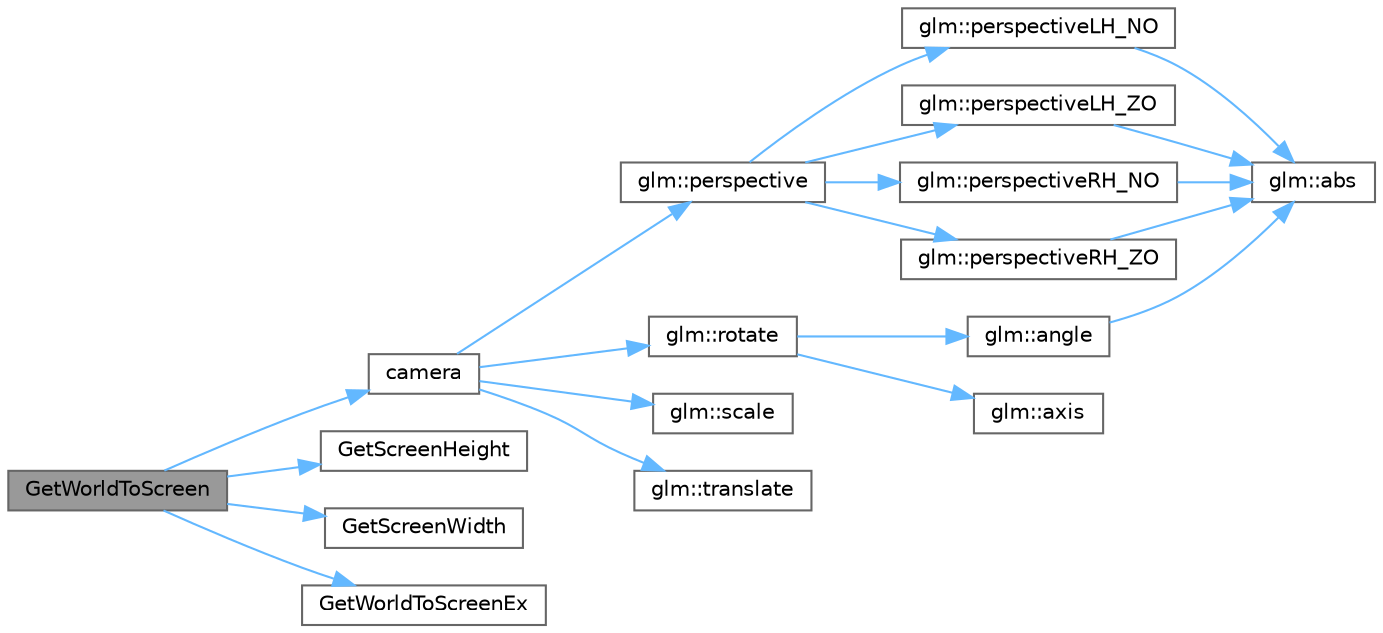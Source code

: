 digraph "GetWorldToScreen"
{
 // LATEX_PDF_SIZE
  bgcolor="transparent";
  edge [fontname=Helvetica,fontsize=10,labelfontname=Helvetica,labelfontsize=10];
  node [fontname=Helvetica,fontsize=10,shape=box,height=0.2,width=0.4];
  rankdir="LR";
  Node1 [id="Node000001",label="GetWorldToScreen",height=0.2,width=0.4,color="gray40", fillcolor="grey60", style="filled", fontcolor="black",tooltip=" "];
  Node1 -> Node2 [id="edge39_Node000001_Node000002",color="steelblue1",style="solid",tooltip=" "];
  Node2 [id="Node000002",label="camera",height=0.2,width=0.4,color="grey40", fillcolor="white", style="filled",URL="$_classes_2lib_2glm_2test_2cmake_2test__find__glm_8cpp.html#a8f389d10179adf56cc907127d615c000",tooltip=" "];
  Node2 -> Node3 [id="edge40_Node000002_Node000003",color="steelblue1",style="solid",tooltip=" "];
  Node3 [id="Node000003",label="glm::perspective",height=0.2,width=0.4,color="grey40", fillcolor="white", style="filled",URL="$group__ext__matrix__clip__space.html#ga9e13be491fd69a438c8fda440cf0156e",tooltip=" "];
  Node3 -> Node4 [id="edge41_Node000003_Node000004",color="steelblue1",style="solid",tooltip=" "];
  Node4 [id="Node000004",label="glm::perspectiveLH_NO",height=0.2,width=0.4,color="grey40", fillcolor="white", style="filled",URL="$group__ext__matrix__clip__space.html#gaaf666c22f31e443004f2192706ef4fdc",tooltip=" "];
  Node4 -> Node5 [id="edge42_Node000004_Node000005",color="steelblue1",style="solid",tooltip=" "];
  Node5 [id="Node000005",label="glm::abs",height=0.2,width=0.4,color="grey40", fillcolor="white", style="filled",URL="$group__core__func__common.html#ga439e60a72eadecfeda2df5449c613a64",tooltip=" "];
  Node3 -> Node6 [id="edge43_Node000003_Node000006",color="steelblue1",style="solid",tooltip=" "];
  Node6 [id="Node000006",label="glm::perspectiveLH_ZO",height=0.2,width=0.4,color="grey40", fillcolor="white", style="filled",URL="$group__ext__matrix__clip__space.html#ga947bfc6e136d0a6bc75b8a0fa10f568d",tooltip=" "];
  Node6 -> Node5 [id="edge44_Node000006_Node000005",color="steelblue1",style="solid",tooltip=" "];
  Node3 -> Node7 [id="edge45_Node000003_Node000007",color="steelblue1",style="solid",tooltip=" "];
  Node7 [id="Node000007",label="glm::perspectiveRH_NO",height=0.2,width=0.4,color="grey40", fillcolor="white", style="filled",URL="$group__ext__matrix__clip__space.html#ga68eacfaf3cbfbc7a5465a9a0e4701ce6",tooltip=" "];
  Node7 -> Node5 [id="edge46_Node000007_Node000005",color="steelblue1",style="solid",tooltip=" "];
  Node3 -> Node8 [id="edge47_Node000003_Node000008",color="steelblue1",style="solid",tooltip=" "];
  Node8 [id="Node000008",label="glm::perspectiveRH_ZO",height=0.2,width=0.4,color="grey40", fillcolor="white", style="filled",URL="$group__ext__matrix__clip__space.html#ga703204a33716e0eefc1a6ff383ab62ed",tooltip=" "];
  Node8 -> Node5 [id="edge48_Node000008_Node000005",color="steelblue1",style="solid",tooltip=" "];
  Node2 -> Node9 [id="edge49_Node000002_Node000009",color="steelblue1",style="solid",tooltip=" "];
  Node9 [id="Node000009",label="glm::rotate",height=0.2,width=0.4,color="grey40", fillcolor="white", style="filled",URL="$group__ext__matrix__transform.html#ga42613eb0c7deb5f5188fc159df6c8950",tooltip=" "];
  Node9 -> Node10 [id="edge50_Node000009_Node000010",color="steelblue1",style="solid",tooltip=" "];
  Node10 [id="Node000010",label="glm::angle",height=0.2,width=0.4,color="grey40", fillcolor="white", style="filled",URL="$group__ext__quaternion__trigonometric.html#ga8aa248b31d5ade470c87304df5eb7bd8",tooltip=" "];
  Node10 -> Node5 [id="edge51_Node000010_Node000005",color="steelblue1",style="solid",tooltip=" "];
  Node9 -> Node11 [id="edge52_Node000009_Node000011",color="steelblue1",style="solid",tooltip=" "];
  Node11 [id="Node000011",label="glm::axis",height=0.2,width=0.4,color="grey40", fillcolor="white", style="filled",URL="$group__ext__quaternion__trigonometric.html#gac2b65b953ea72827e172fc39035964a7",tooltip=" "];
  Node2 -> Node12 [id="edge53_Node000002_Node000012",color="steelblue1",style="solid",tooltip=" "];
  Node12 [id="Node000012",label="glm::scale",height=0.2,width=0.4,color="grey40", fillcolor="white", style="filled",URL="$group__ext__matrix__transform.html#gaae2f8b2080622b24b85e1096748599b6",tooltip=" "];
  Node2 -> Node13 [id="edge54_Node000002_Node000013",color="steelblue1",style="solid",tooltip=" "];
  Node13 [id="Node000013",label="glm::translate",height=0.2,width=0.4,color="grey40", fillcolor="white", style="filled",URL="$group__ext__matrix__transform.html#ga67d8473d6b293d1bb2b4eaf249795cab",tooltip=" "];
  Node1 -> Node14 [id="edge55_Node000001_Node000014",color="steelblue1",style="solid",tooltip=" "];
  Node14 [id="Node000014",label="GetScreenHeight",height=0.2,width=0.4,color="grey40", fillcolor="white", style="filled",URL="$_classes_2lib_2raylib_2src_2core_8c.html#ac39a866a8e2e50c57d8d06718d9fe2a5",tooltip=" "];
  Node1 -> Node15 [id="edge56_Node000001_Node000015",color="steelblue1",style="solid",tooltip=" "];
  Node15 [id="Node000015",label="GetScreenWidth",height=0.2,width=0.4,color="grey40", fillcolor="white", style="filled",URL="$_classes_2lib_2raylib_2src_2core_8c.html#a30ee1c630191b545e89962b7b716f758",tooltip=" "];
  Node1 -> Node16 [id="edge57_Node000001_Node000016",color="steelblue1",style="solid",tooltip=" "];
  Node16 [id="Node000016",label="GetWorldToScreenEx",height=0.2,width=0.4,color="grey40", fillcolor="white", style="filled",URL="$_classes_2lib_2raylib_2src_2core_8c.html#a2915910820e594159b54714227eec225",tooltip=" "];
}
